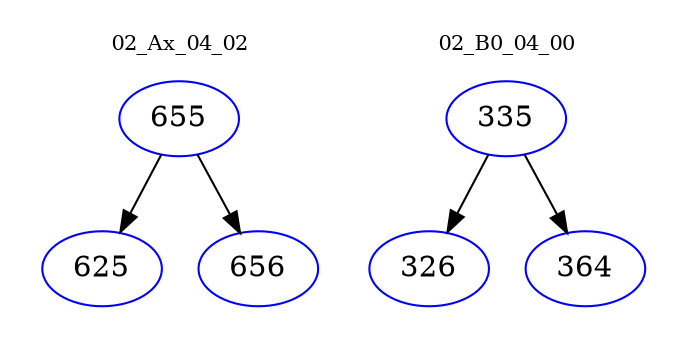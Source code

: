 digraph{
subgraph cluster_0 {
color = white
label = "02_Ax_04_02";
fontsize=10;
T0_655 [label="655", color="blue"]
T0_655 -> T0_625 [color="black"]
T0_625 [label="625", color="blue"]
T0_655 -> T0_656 [color="black"]
T0_656 [label="656", color="blue"]
}
subgraph cluster_1 {
color = white
label = "02_B0_04_00";
fontsize=10;
T1_335 [label="335", color="blue"]
T1_335 -> T1_326 [color="black"]
T1_326 [label="326", color="blue"]
T1_335 -> T1_364 [color="black"]
T1_364 [label="364", color="blue"]
}
}
